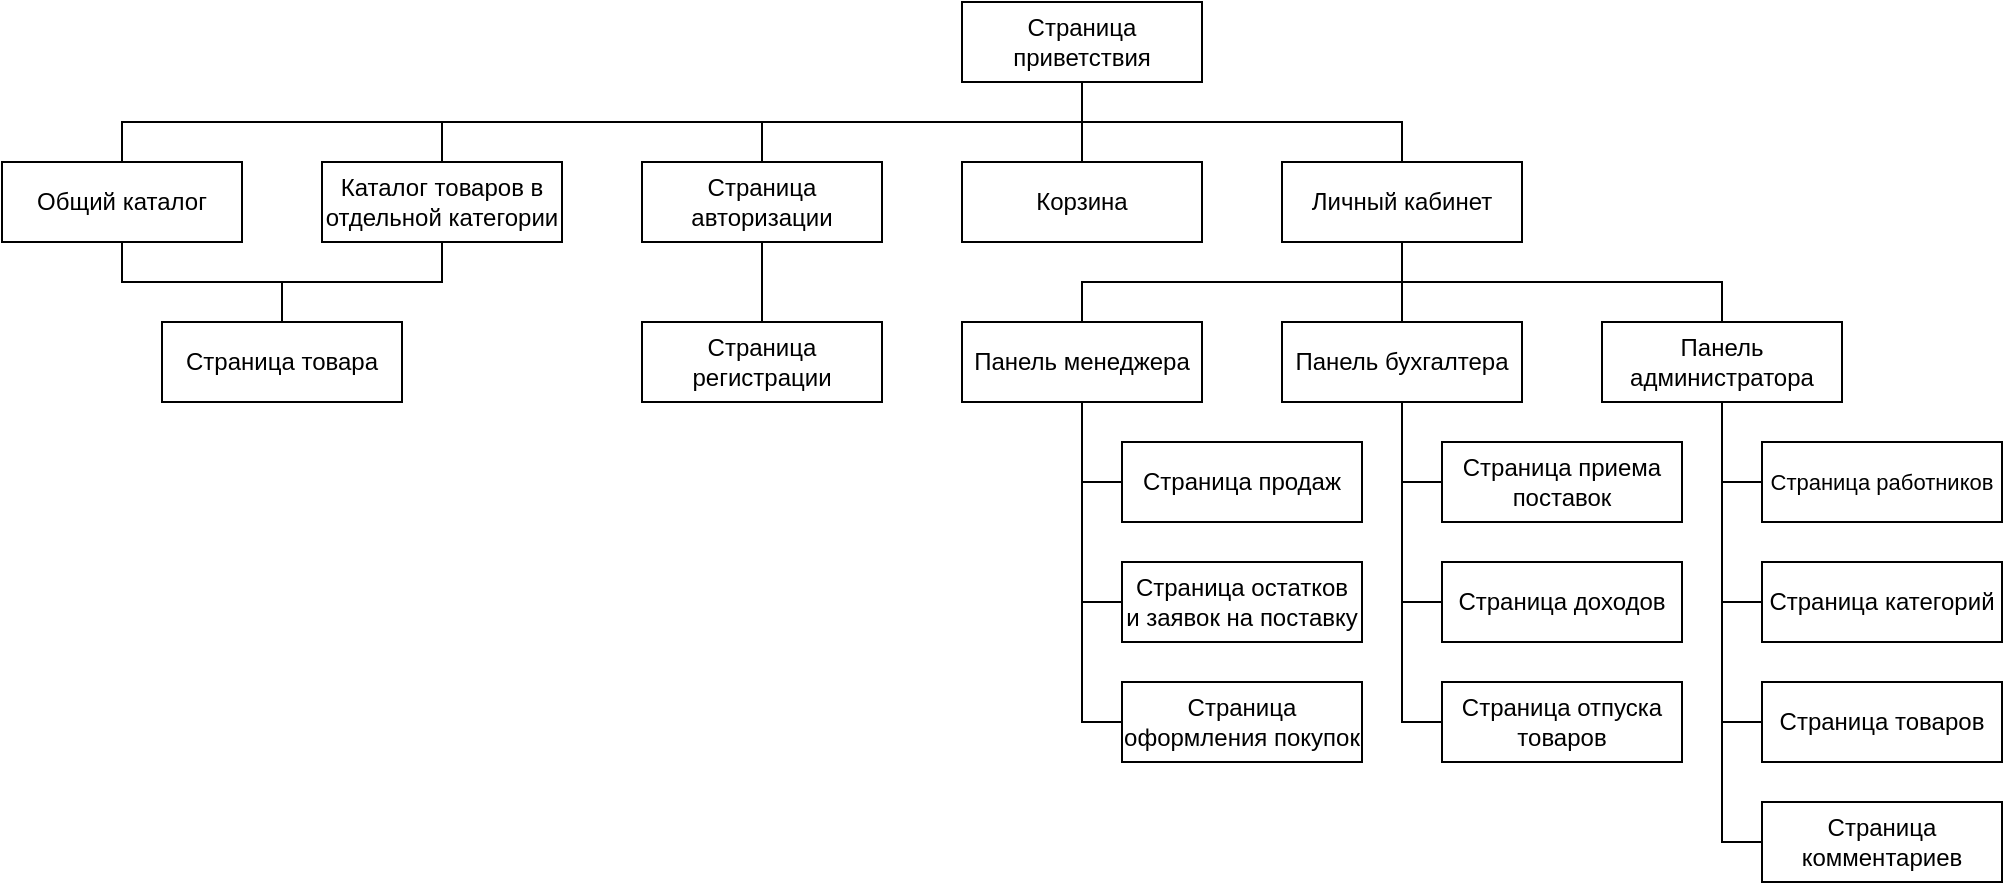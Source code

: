 <mxfile version="15.4.0" type="device"><diagram id="vjSQd7tidmuCsBdvvep0" name="Page-1"><mxGraphModel dx="1221" dy="714" grid="1" gridSize="10" guides="1" tooltips="1" connect="1" arrows="1" fold="1" page="1" pageScale="1" pageWidth="1169" pageHeight="827" math="0" shadow="0"><root><mxCell id="0"/><mxCell id="1" parent="0"/><mxCell id="ICk12VRPghNOTcXJTLTP-4" style="edgeStyle=orthogonalEdgeStyle;rounded=0;orthogonalLoop=1;jettySize=auto;html=1;exitX=0.5;exitY=1;exitDx=0;exitDy=0;entryX=0.5;entryY=0;entryDx=0;entryDy=0;endArrow=none;endFill=0;" edge="1" parent="1" source="SIZtWnIQbLFiQsTQ5ImE-1" target="SIZtWnIQbLFiQsTQ5ImE-2"><mxGeometry relative="1" as="geometry"/></mxCell><mxCell id="ICk12VRPghNOTcXJTLTP-5" style="edgeStyle=orthogonalEdgeStyle;rounded=0;orthogonalLoop=1;jettySize=auto;html=1;exitX=0.5;exitY=1;exitDx=0;exitDy=0;entryX=0.5;entryY=0;entryDx=0;entryDy=0;endArrow=none;endFill=0;" edge="1" parent="1" source="SIZtWnIQbLFiQsTQ5ImE-1" target="xKj412Cf84n8_hm6nK_S-3"><mxGeometry relative="1" as="geometry"/></mxCell><mxCell id="ICk12VRPghNOTcXJTLTP-6" style="edgeStyle=orthogonalEdgeStyle;rounded=0;orthogonalLoop=1;jettySize=auto;html=1;exitX=0.5;exitY=1;exitDx=0;exitDy=0;entryX=0.5;entryY=0;entryDx=0;entryDy=0;endArrow=none;endFill=0;" edge="1" parent="1" source="SIZtWnIQbLFiQsTQ5ImE-1" target="xKj412Cf84n8_hm6nK_S-13"><mxGeometry relative="1" as="geometry"/></mxCell><mxCell id="ICk12VRPghNOTcXJTLTP-7" style="edgeStyle=orthogonalEdgeStyle;rounded=0;orthogonalLoop=1;jettySize=auto;html=1;exitX=0.5;exitY=1;exitDx=0;exitDy=0;entryX=0.5;entryY=0;entryDx=0;entryDy=0;endArrow=none;endFill=0;" edge="1" parent="1" source="SIZtWnIQbLFiQsTQ5ImE-1" target="xKj412Cf84n8_hm6nK_S-24"><mxGeometry relative="1" as="geometry"/></mxCell><mxCell id="ICk12VRPghNOTcXJTLTP-8" style="edgeStyle=orthogonalEdgeStyle;rounded=0;orthogonalLoop=1;jettySize=auto;html=1;exitX=0.5;exitY=1;exitDx=0;exitDy=0;entryX=0.5;entryY=0;entryDx=0;entryDy=0;endArrow=none;endFill=0;" edge="1" parent="1" source="SIZtWnIQbLFiQsTQ5ImE-1" target="xKj412Cf84n8_hm6nK_S-5"><mxGeometry relative="1" as="geometry"/></mxCell><mxCell id="SIZtWnIQbLFiQsTQ5ImE-1" value="Страница приветствия" style="rounded=0;whiteSpace=wrap;html=1;" parent="1" vertex="1"><mxGeometry x="520" y="40" width="120" height="40" as="geometry"/></mxCell><mxCell id="xKj412Cf84n8_hm6nK_S-72" value="" style="edgeStyle=orthogonalEdgeStyle;rounded=0;orthogonalLoop=1;jettySize=auto;html=1;fontSize=9;endArrow=none;endFill=0;" parent="1" source="SIZtWnIQbLFiQsTQ5ImE-2" target="xKj412Cf84n8_hm6nK_S-71" edge="1"><mxGeometry relative="1" as="geometry"/></mxCell><mxCell id="SIZtWnIQbLFiQsTQ5ImE-2" value="Общий каталог" style="rounded=0;whiteSpace=wrap;html=1;" parent="1" vertex="1"><mxGeometry x="40" y="120" width="120" height="40" as="geometry"/></mxCell><mxCell id="xKj412Cf84n8_hm6nK_S-73" style="edgeStyle=orthogonalEdgeStyle;rounded=0;orthogonalLoop=1;jettySize=auto;html=1;exitX=0.5;exitY=1;exitDx=0;exitDy=0;entryX=0.5;entryY=0;entryDx=0;entryDy=0;fontSize=9;endArrow=none;endFill=0;" parent="1" source="xKj412Cf84n8_hm6nK_S-3" target="xKj412Cf84n8_hm6nK_S-71" edge="1"><mxGeometry relative="1" as="geometry"/></mxCell><mxCell id="xKj412Cf84n8_hm6nK_S-3" value="Каталог товаров в отдельной категории" style="whiteSpace=wrap;html=1;rounded=0;" parent="1" vertex="1"><mxGeometry x="200" y="120" width="120" height="40" as="geometry"/></mxCell><mxCell id="xKj412Cf84n8_hm6nK_S-10" value="Страница регистрации" style="whiteSpace=wrap;html=1;rounded=0;" parent="1" vertex="1"><mxGeometry x="360" y="200" width="120" height="40" as="geometry"/></mxCell><mxCell id="ICk12VRPghNOTcXJTLTP-9" style="edgeStyle=orthogonalEdgeStyle;rounded=0;orthogonalLoop=1;jettySize=auto;html=1;exitX=0.5;exitY=1;exitDx=0;exitDy=0;entryX=0.5;entryY=0;entryDx=0;entryDy=0;endArrow=none;endFill=0;" edge="1" parent="1" source="xKj412Cf84n8_hm6nK_S-13" target="xKj412Cf84n8_hm6nK_S-10"><mxGeometry relative="1" as="geometry"/></mxCell><mxCell id="xKj412Cf84n8_hm6nK_S-13" value="Страница авторизации" style="whiteSpace=wrap;html=1;rounded=0;" parent="1" vertex="1"><mxGeometry x="360" y="120" width="120" height="40" as="geometry"/></mxCell><mxCell id="xKj412Cf84n8_hm6nK_S-24" value="&lt;font style=&quot;font-size: 12px&quot;&gt;Корзина&lt;/font&gt;" style="rounded=0;whiteSpace=wrap;html=1;fontSize=9;" parent="1" vertex="1"><mxGeometry x="520" y="120" width="120" height="40" as="geometry"/></mxCell><mxCell id="ICk12VRPghNOTcXJTLTP-10" style="edgeStyle=orthogonalEdgeStyle;rounded=0;orthogonalLoop=1;jettySize=auto;html=1;exitX=0.5;exitY=1;exitDx=0;exitDy=0;entryX=0.5;entryY=0;entryDx=0;entryDy=0;endArrow=none;endFill=0;" edge="1" parent="1" source="xKj412Cf84n8_hm6nK_S-5" target="xKj412Cf84n8_hm6nK_S-54"><mxGeometry relative="1" as="geometry"/></mxCell><mxCell id="ICk12VRPghNOTcXJTLTP-11" style="edgeStyle=orthogonalEdgeStyle;rounded=0;orthogonalLoop=1;jettySize=auto;html=1;exitX=0.5;exitY=1;exitDx=0;exitDy=0;entryX=0.5;entryY=0;entryDx=0;entryDy=0;endArrow=none;endFill=0;" edge="1" parent="1" source="xKj412Cf84n8_hm6nK_S-5" target="xKj412Cf84n8_hm6nK_S-41"><mxGeometry relative="1" as="geometry"/></mxCell><mxCell id="ICk12VRPghNOTcXJTLTP-12" style="edgeStyle=orthogonalEdgeStyle;rounded=0;orthogonalLoop=1;jettySize=auto;html=1;exitX=0.5;exitY=1;exitDx=0;exitDy=0;entryX=0.5;entryY=0;entryDx=0;entryDy=0;endArrow=none;endFill=0;" edge="1" parent="1" source="xKj412Cf84n8_hm6nK_S-5" target="xKj412Cf84n8_hm6nK_S-28"><mxGeometry relative="1" as="geometry"/></mxCell><mxCell id="xKj412Cf84n8_hm6nK_S-5" value="Личный кабинет" style="whiteSpace=wrap;html=1;rounded=0;" parent="1" vertex="1"><mxGeometry x="680" y="120" width="120" height="40" as="geometry"/></mxCell><mxCell id="xKj412Cf84n8_hm6nK_S-32" value="" style="edgeStyle=orthogonalEdgeStyle;rounded=0;orthogonalLoop=1;jettySize=auto;html=1;fontSize=12;entryX=0;entryY=0.5;entryDx=0;entryDy=0;endArrow=none;endFill=0;" parent="1" source="xKj412Cf84n8_hm6nK_S-28" target="xKj412Cf84n8_hm6nK_S-31" edge="1"><mxGeometry relative="1" as="geometry"/></mxCell><mxCell id="xKj412Cf84n8_hm6nK_S-34" value="" style="edgeStyle=orthogonalEdgeStyle;rounded=0;orthogonalLoop=1;jettySize=auto;html=1;fontSize=12;entryX=0;entryY=0.5;entryDx=0;entryDy=0;endArrow=none;endFill=0;" parent="1" source="xKj412Cf84n8_hm6nK_S-28" target="xKj412Cf84n8_hm6nK_S-33" edge="1"><mxGeometry relative="1" as="geometry"/></mxCell><mxCell id="xKj412Cf84n8_hm6nK_S-36" value="" style="edgeStyle=orthogonalEdgeStyle;rounded=0;orthogonalLoop=1;jettySize=auto;html=1;fontSize=12;entryX=0;entryY=0.5;entryDx=0;entryDy=0;endArrow=none;endFill=0;" parent="1" source="xKj412Cf84n8_hm6nK_S-28" target="xKj412Cf84n8_hm6nK_S-35" edge="1"><mxGeometry relative="1" as="geometry"/></mxCell><mxCell id="xKj412Cf84n8_hm6nK_S-38" value="" style="edgeStyle=orthogonalEdgeStyle;rounded=0;orthogonalLoop=1;jettySize=auto;html=1;fontSize=12;entryX=0;entryY=0.5;entryDx=0;entryDy=0;endArrow=none;endFill=0;" parent="1" source="xKj412Cf84n8_hm6nK_S-28" target="xKj412Cf84n8_hm6nK_S-37" edge="1"><mxGeometry relative="1" as="geometry"/></mxCell><mxCell id="xKj412Cf84n8_hm6nK_S-28" value="&lt;font style=&quot;font-size: 12px&quot;&gt;Панель администратора&lt;/font&gt;" style="whiteSpace=wrap;html=1;fontSize=12;spacing=0;" parent="1" vertex="1"><mxGeometry x="840" y="200" width="120" height="40" as="geometry"/></mxCell><mxCell id="xKj412Cf84n8_hm6nK_S-31" value="Страница товаров" style="whiteSpace=wrap;html=1;spacing=0;" parent="1" vertex="1"><mxGeometry x="920" y="380" width="120" height="40" as="geometry"/></mxCell><mxCell id="xKj412Cf84n8_hm6nK_S-33" value="Страница категорий" style="whiteSpace=wrap;html=1;spacing=0;" parent="1" vertex="1"><mxGeometry x="920" y="320" width="120" height="40" as="geometry"/></mxCell><mxCell id="xKj412Cf84n8_hm6nK_S-35" value="&lt;font style=&quot;font-size: 11px&quot;&gt;Страница работников&lt;/font&gt;" style="whiteSpace=wrap;html=1;spacing=0;" parent="1" vertex="1"><mxGeometry x="920" y="260" width="120" height="40" as="geometry"/></mxCell><mxCell id="xKj412Cf84n8_hm6nK_S-37" value="Страница комментариев" style="whiteSpace=wrap;html=1;spacing=0;" parent="1" vertex="1"><mxGeometry x="920" y="440" width="120" height="40" as="geometry"/></mxCell><mxCell id="xKj412Cf84n8_hm6nK_S-44" value="" style="edgeStyle=orthogonalEdgeStyle;rounded=0;orthogonalLoop=1;jettySize=auto;html=1;fontSize=12;entryX=0;entryY=0.5;entryDx=0;entryDy=0;endArrow=none;endFill=0;" parent="1" source="xKj412Cf84n8_hm6nK_S-41" target="xKj412Cf84n8_hm6nK_S-43" edge="1"><mxGeometry relative="1" as="geometry"/></mxCell><mxCell id="xKj412Cf84n8_hm6nK_S-46" value="" style="edgeStyle=orthogonalEdgeStyle;rounded=0;orthogonalLoop=1;jettySize=auto;html=1;fontSize=12;entryX=0;entryY=0.5;entryDx=0;entryDy=0;endArrow=none;endFill=0;" parent="1" source="xKj412Cf84n8_hm6nK_S-41" target="xKj412Cf84n8_hm6nK_S-45" edge="1"><mxGeometry relative="1" as="geometry"/></mxCell><mxCell id="xKj412Cf84n8_hm6nK_S-48" value="" style="edgeStyle=orthogonalEdgeStyle;rounded=0;orthogonalLoop=1;jettySize=auto;html=1;fontSize=12;entryX=0;entryY=0.5;entryDx=0;entryDy=0;endArrow=none;endFill=0;" parent="1" source="xKj412Cf84n8_hm6nK_S-41" target="xKj412Cf84n8_hm6nK_S-47" edge="1"><mxGeometry relative="1" as="geometry"/></mxCell><mxCell id="xKj412Cf84n8_hm6nK_S-41" value="Панель бухгалтера" style="whiteSpace=wrap;html=1;fontSize=12;spacing=0;" parent="1" vertex="1"><mxGeometry x="680" y="200" width="120" height="40" as="geometry"/></mxCell><mxCell id="xKj412Cf84n8_hm6nK_S-43" value="Страница приема поставок" style="whiteSpace=wrap;html=1;spacing=0;" parent="1" vertex="1"><mxGeometry x="760" y="260" width="120" height="40" as="geometry"/></mxCell><mxCell id="xKj412Cf84n8_hm6nK_S-45" value="Страница доходов" style="whiteSpace=wrap;html=1;spacing=0;" parent="1" vertex="1"><mxGeometry x="760" y="320" width="120" height="40" as="geometry"/></mxCell><mxCell id="xKj412Cf84n8_hm6nK_S-47" value="Страница отпуска товаров" style="whiteSpace=wrap;html=1;spacing=0;" parent="1" vertex="1"><mxGeometry x="760" y="380" width="120" height="40" as="geometry"/></mxCell><mxCell id="xKj412Cf84n8_hm6nK_S-57" value="" style="edgeStyle=orthogonalEdgeStyle;rounded=0;orthogonalLoop=1;jettySize=auto;html=1;fontSize=12;entryX=0;entryY=0.5;entryDx=0;entryDy=0;endArrow=none;endFill=0;" parent="1" source="xKj412Cf84n8_hm6nK_S-54" target="xKj412Cf84n8_hm6nK_S-56" edge="1"><mxGeometry relative="1" as="geometry"/></mxCell><mxCell id="xKj412Cf84n8_hm6nK_S-59" value="" style="edgeStyle=orthogonalEdgeStyle;rounded=0;orthogonalLoop=1;jettySize=auto;html=1;fontSize=12;entryX=0;entryY=0.5;entryDx=0;entryDy=0;endArrow=none;endFill=0;" parent="1" source="xKj412Cf84n8_hm6nK_S-54" target="xKj412Cf84n8_hm6nK_S-58" edge="1"><mxGeometry relative="1" as="geometry"/></mxCell><mxCell id="xKj412Cf84n8_hm6nK_S-61" value="" style="edgeStyle=orthogonalEdgeStyle;rounded=0;orthogonalLoop=1;jettySize=auto;html=1;fontSize=12;entryX=0;entryY=0.5;entryDx=0;entryDy=0;endArrow=none;endFill=0;" parent="1" source="xKj412Cf84n8_hm6nK_S-54" target="xKj412Cf84n8_hm6nK_S-60" edge="1"><mxGeometry relative="1" as="geometry"/></mxCell><mxCell id="xKj412Cf84n8_hm6nK_S-54" value="Панель менеджера" style="whiteSpace=wrap;html=1;fontSize=12;spacing=0;" parent="1" vertex="1"><mxGeometry x="520" y="200" width="120" height="40" as="geometry"/></mxCell><mxCell id="xKj412Cf84n8_hm6nK_S-56" value="Страница продаж" style="whiteSpace=wrap;html=1;spacing=0;" parent="1" vertex="1"><mxGeometry x="600" y="260" width="120" height="40" as="geometry"/></mxCell><mxCell id="xKj412Cf84n8_hm6nK_S-58" value="Страница остатков&lt;br&gt;и заявок на поставку" style="whiteSpace=wrap;html=1;spacing=0;" parent="1" vertex="1"><mxGeometry x="600" y="320" width="120" height="40" as="geometry"/></mxCell><mxCell id="xKj412Cf84n8_hm6nK_S-60" value="Страница оформления покупок" style="whiteSpace=wrap;html=1;spacing=0;fontSize=12;" parent="1" vertex="1"><mxGeometry x="600" y="380" width="120" height="40" as="geometry"/></mxCell><mxCell id="xKj412Cf84n8_hm6nK_S-71" value="Страница товара" style="whiteSpace=wrap;html=1;rounded=0;" parent="1" vertex="1"><mxGeometry x="120" y="200" width="120" height="40" as="geometry"/></mxCell></root></mxGraphModel></diagram></mxfile>